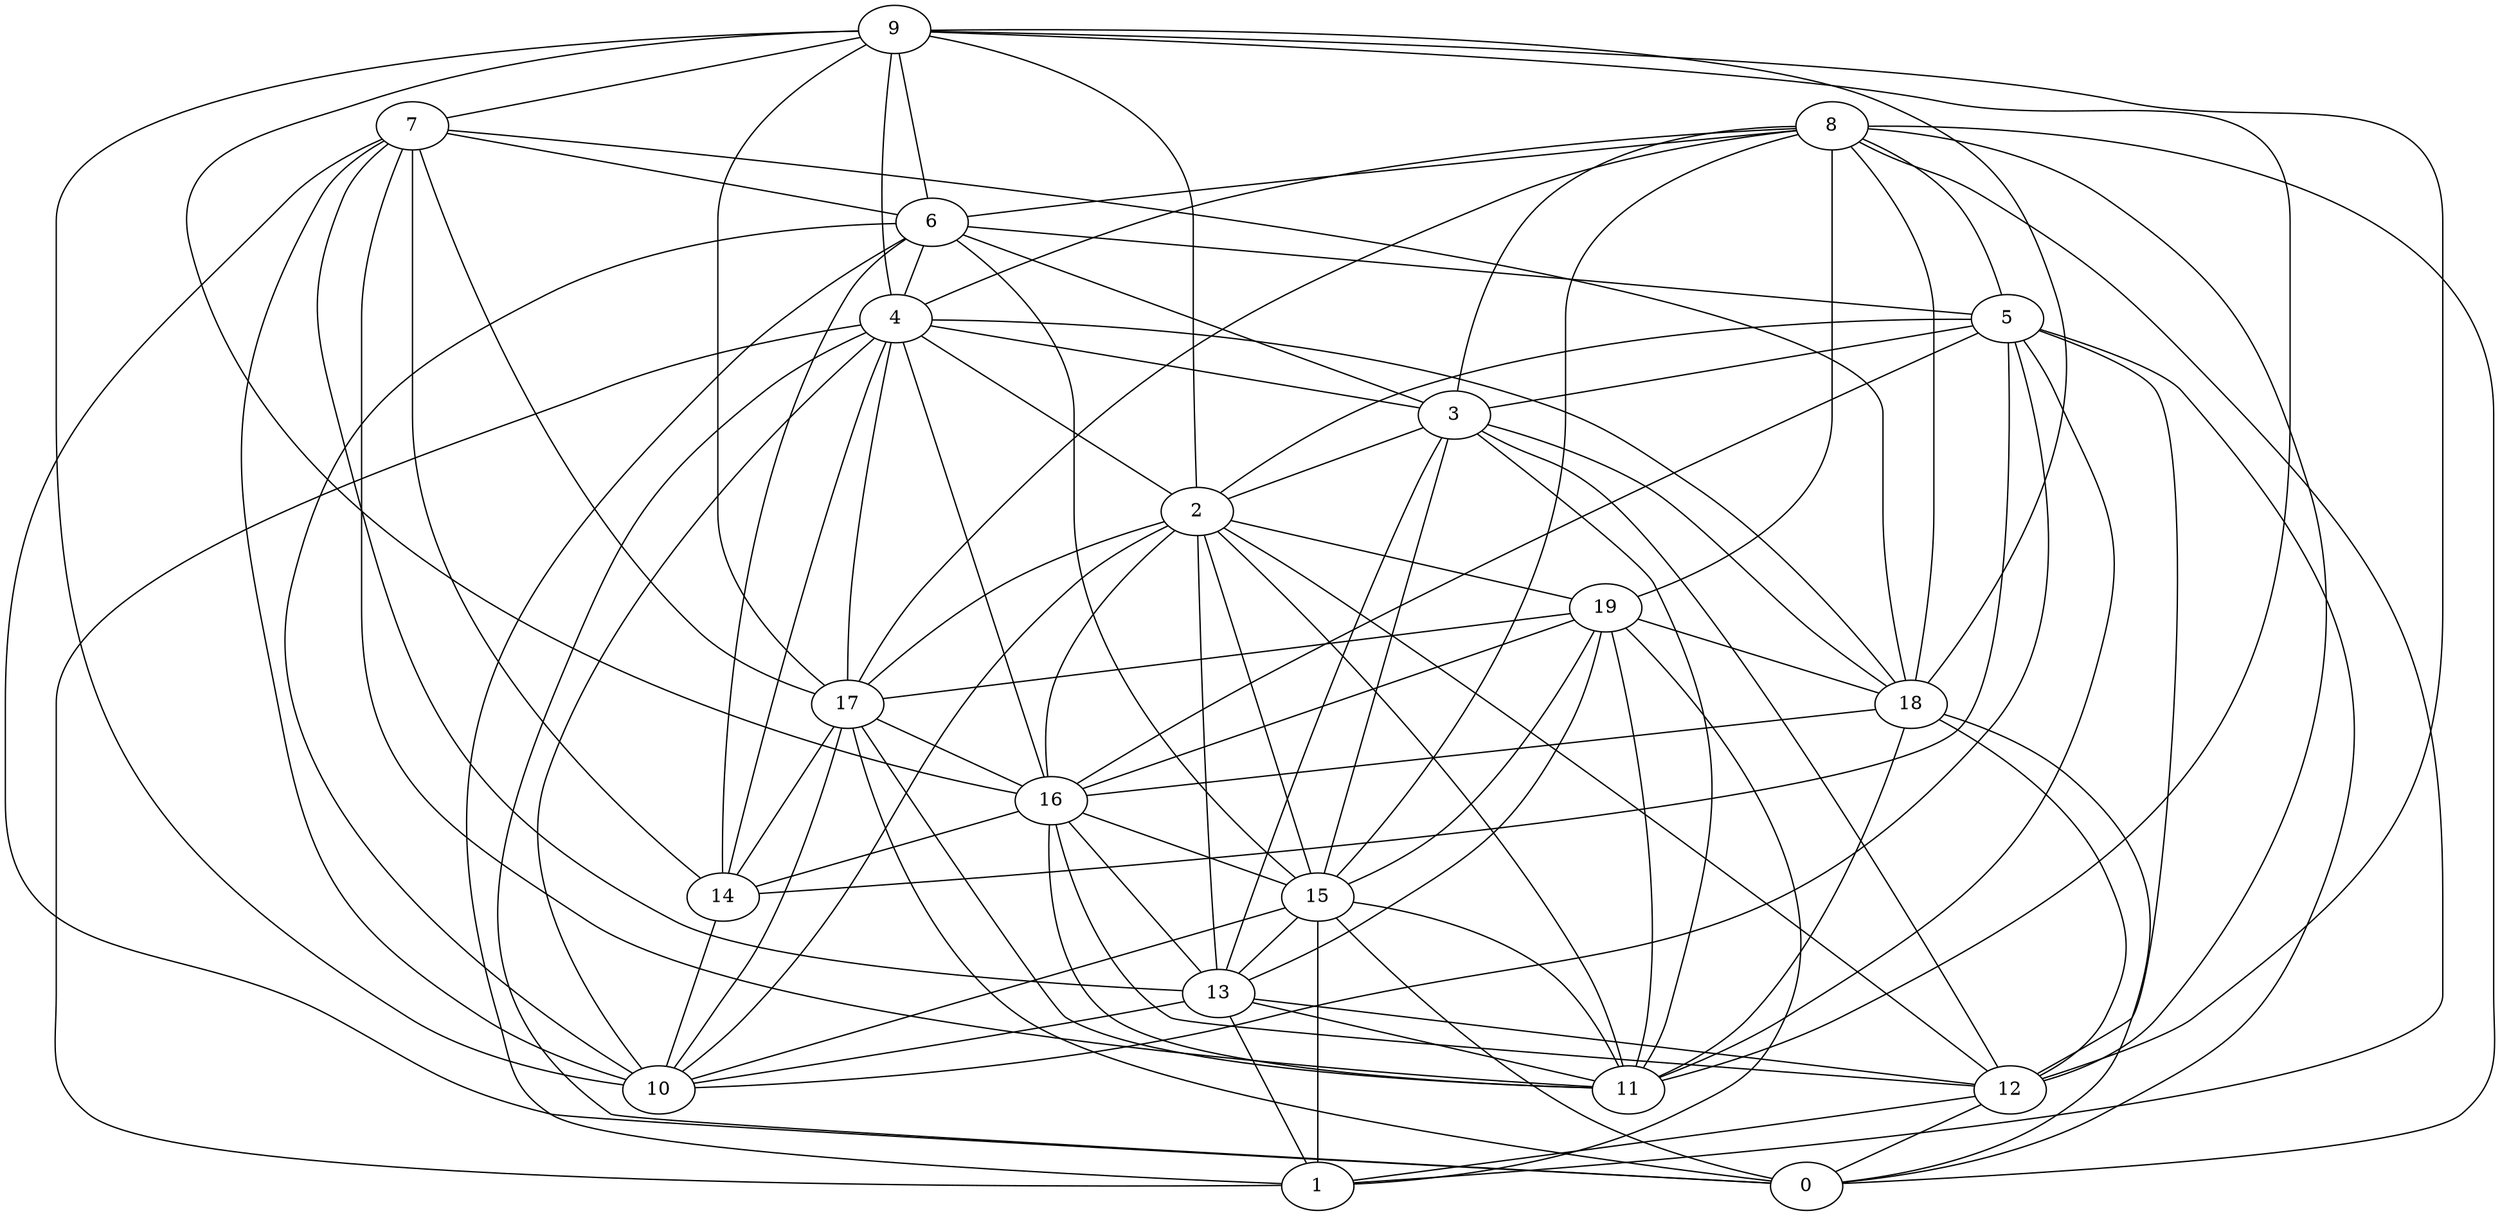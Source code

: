 digraph GG_graph {

subgraph G_graph {
edge [color = black]
"2" -> "12" [dir = none]
"2" -> "15" [dir = none]
"2" -> "10" [dir = none]
"2" -> "19" [dir = none]
"8" -> "5" [dir = none]
"8" -> "1" [dir = none]
"8" -> "19" [dir = none]
"8" -> "6" [dir = none]
"8" -> "17" [dir = none]
"3" -> "15" [dir = none]
"3" -> "13" [dir = none]
"3" -> "2" [dir = none]
"16" -> "13" [dir = none]
"16" -> "12" [dir = none]
"5" -> "3" [dir = none]
"5" -> "10" [dir = none]
"5" -> "0" [dir = none]
"5" -> "12" [dir = none]
"5" -> "2" [dir = none]
"18" -> "11" [dir = none]
"18" -> "0" [dir = none]
"18" -> "16" [dir = none]
"17" -> "0" [dir = none]
"17" -> "14" [dir = none]
"17" -> "11" [dir = none]
"17" -> "16" [dir = none]
"7" -> "13" [dir = none]
"7" -> "0" [dir = none]
"7" -> "18" [dir = none]
"7" -> "14" [dir = none]
"13" -> "10" [dir = none]
"13" -> "11" [dir = none]
"13" -> "12" [dir = none]
"13" -> "1" [dir = none]
"15" -> "1" [dir = none]
"15" -> "11" [dir = none]
"15" -> "10" [dir = none]
"12" -> "1" [dir = none]
"9" -> "7" [dir = none]
"9" -> "11" [dir = none]
"9" -> "12" [dir = none]
"9" -> "6" [dir = none]
"9" -> "10" [dir = none]
"9" -> "4" [dir = none]
"4" -> "14" [dir = none]
"4" -> "16" [dir = none]
"4" -> "18" [dir = none]
"4" -> "17" [dir = none]
"19" -> "11" [dir = none]
"19" -> "15" [dir = none]
"19" -> "1" [dir = none]
"19" -> "18" [dir = none]
"19" -> "16" [dir = none]
"6" -> "15" [dir = none]
"6" -> "14" [dir = none]
"6" -> "4" [dir = none]
"6" -> "5" [dir = none]
"2" -> "17" [dir = none]
"2" -> "11" [dir = none]
"2" -> "13" [dir = none]
"4" -> "3" [dir = none]
"12" -> "0" [dir = none]
"7" -> "11" [dir = none]
"9" -> "18" [dir = none]
"15" -> "13" [dir = none]
"9" -> "17" [dir = none]
"8" -> "18" [dir = none]
"7" -> "10" [dir = none]
"3" -> "12" [dir = none]
"2" -> "16" [dir = none]
"4" -> "0" [dir = none]
"3" -> "11" [dir = none]
"9" -> "16" [dir = none]
"16" -> "11" [dir = none]
"5" -> "11" [dir = none]
"8" -> "0" [dir = none]
"16" -> "15" [dir = none]
"8" -> "12" [dir = none]
"16" -> "14" [dir = none]
"7" -> "6" [dir = none]
"5" -> "16" [dir = none]
"15" -> "0" [dir = none]
"6" -> "3" [dir = none]
"8" -> "4" [dir = none]
"19" -> "13" [dir = none]
"4" -> "1" [dir = none]
"6" -> "1" [dir = none]
"7" -> "17" [dir = none]
"18" -> "12" [dir = none]
"4" -> "2" [dir = none]
"17" -> "10" [dir = none]
"6" -> "10" [dir = none]
"14" -> "10" [dir = none]
"3" -> "18" [dir = none]
"19" -> "17" [dir = none]
"4" -> "10" [dir = none]
"9" -> "2" [dir = none]
"8" -> "15" [dir = none]
"8" -> "3" [dir = none]
"5" -> "14" [dir = none]
}

}
